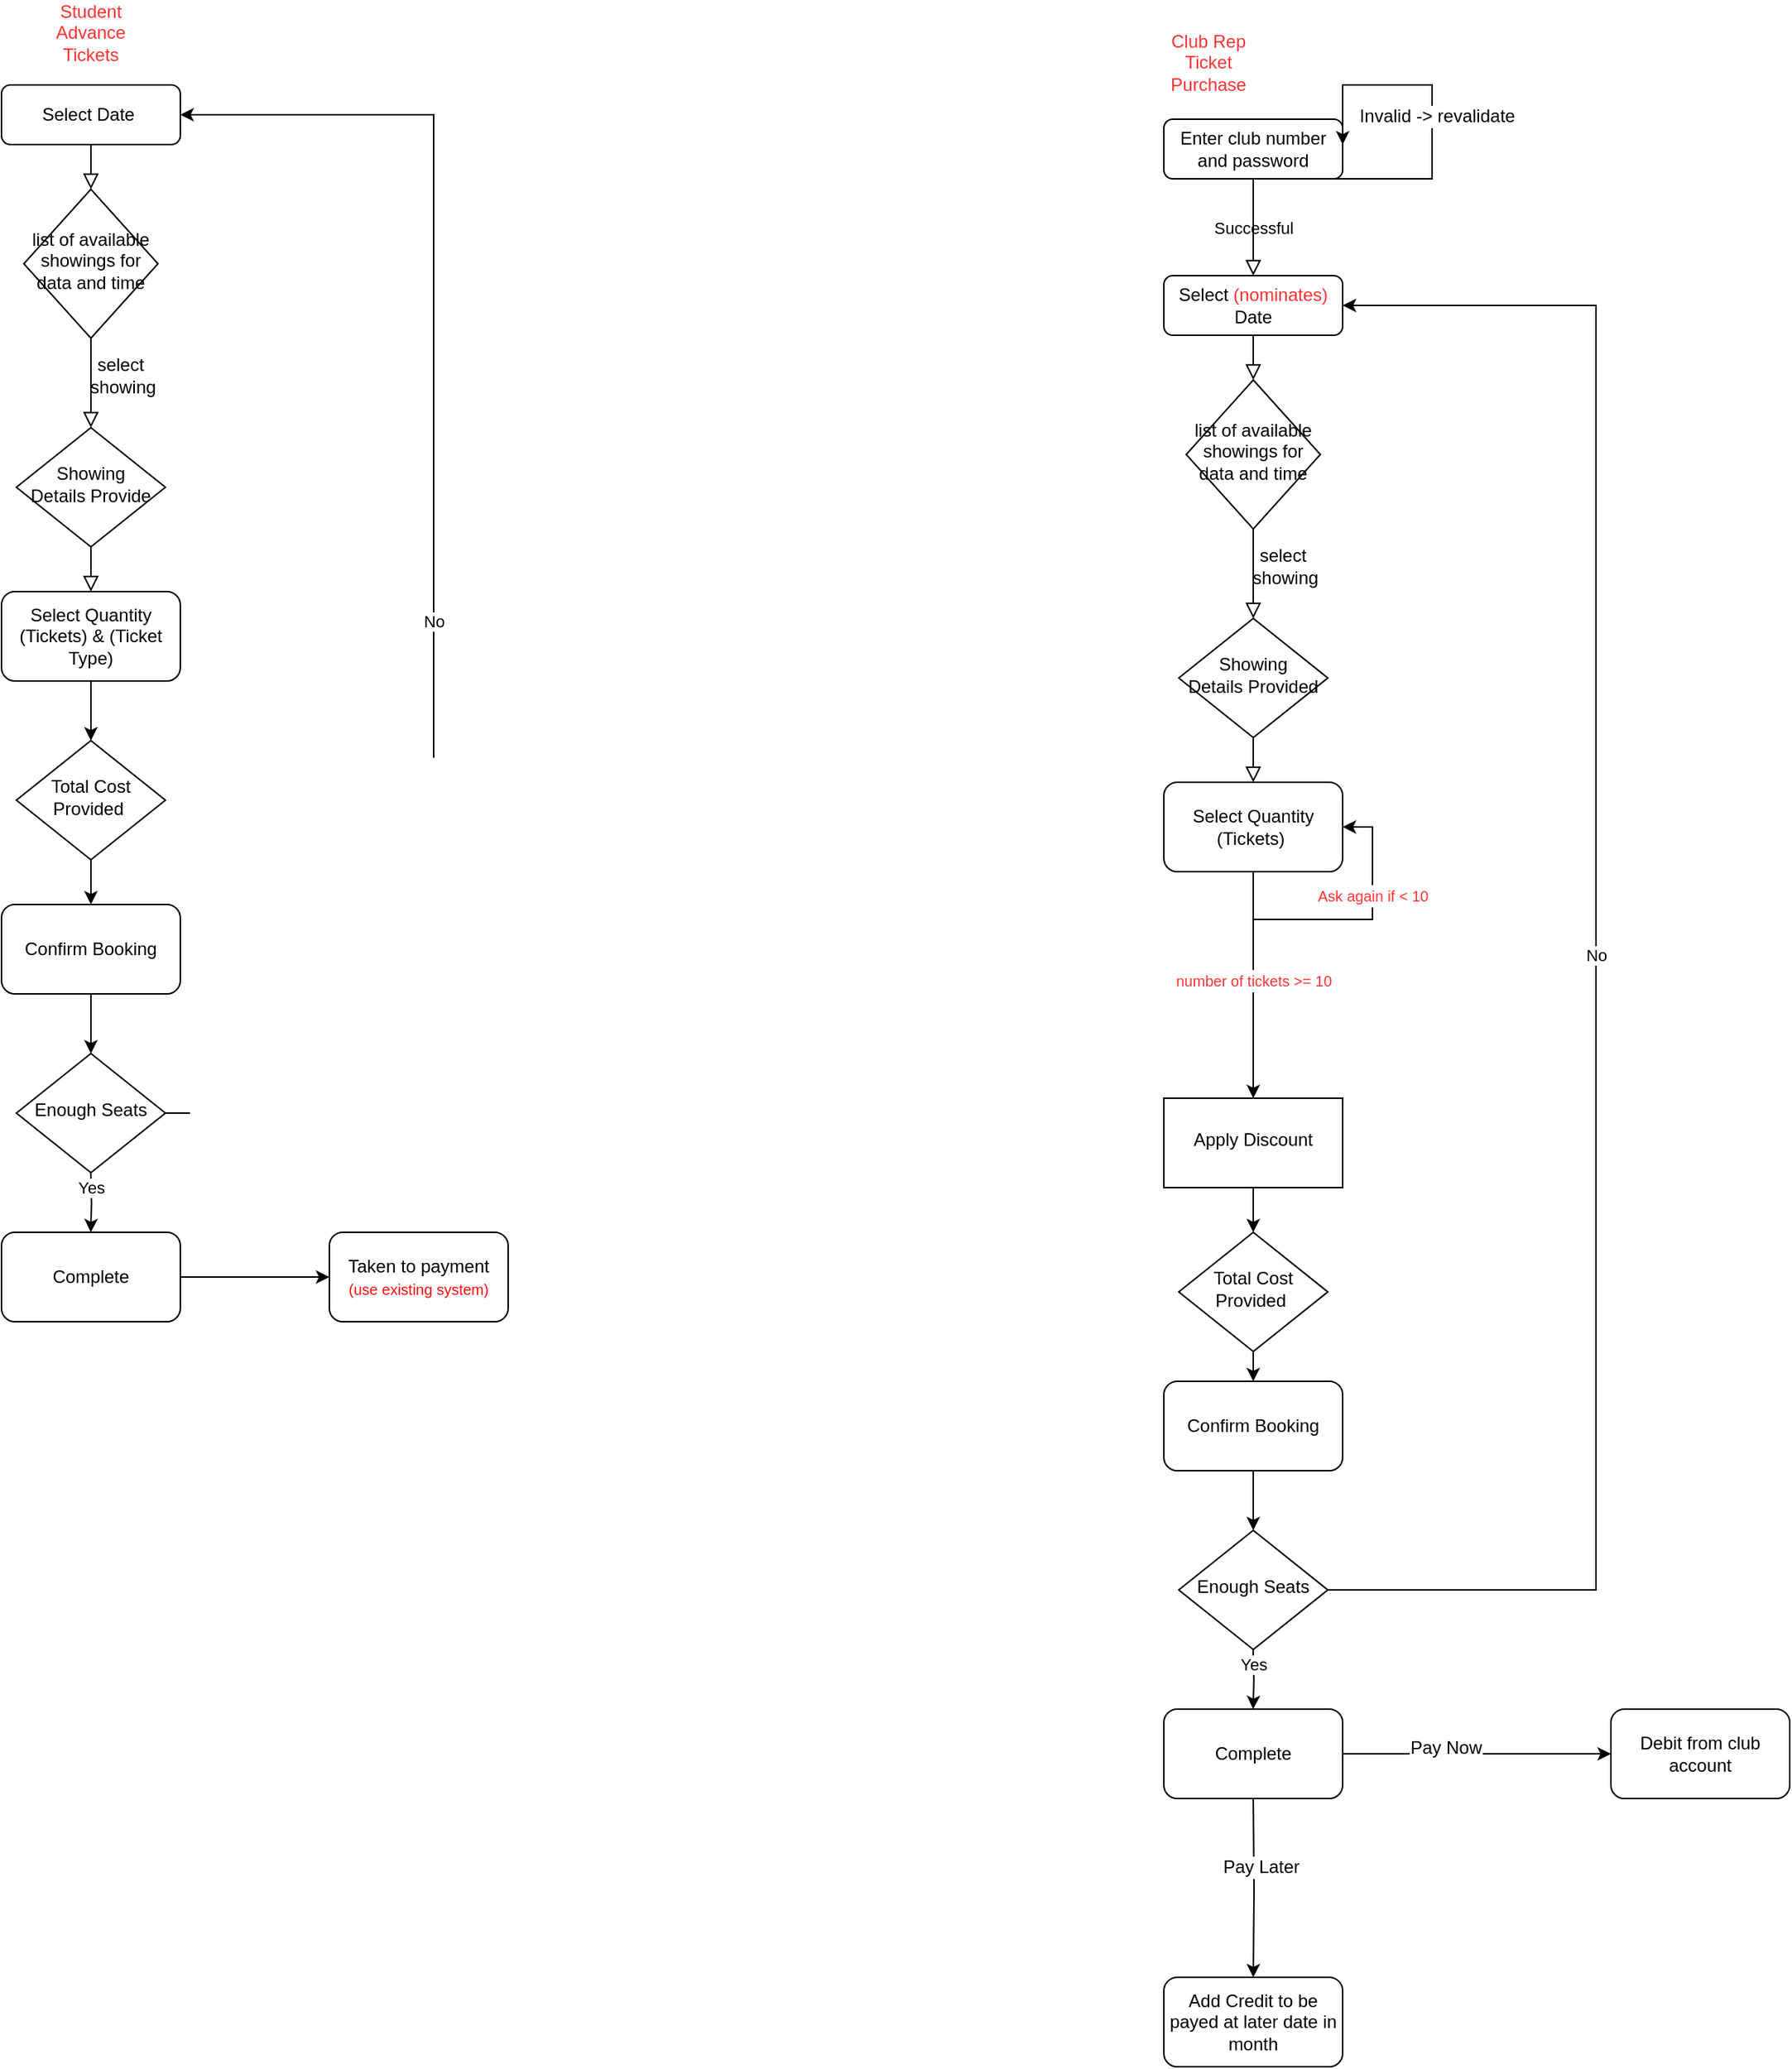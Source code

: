 <mxfile version="16.6.4" type="github">
  <diagram id="C5RBs43oDa-KdzZeNtuy" name="Page-1">
    <mxGraphModel dx="275" dy="203" grid="1" gridSize="10" guides="1" tooltips="1" connect="1" arrows="1" fold="1" page="1" pageScale="1" pageWidth="1654" pageHeight="1169" math="0" shadow="0">
      <root>
        <mxCell id="WIyWlLk6GJQsqaUBKTNV-0" />
        <mxCell id="WIyWlLk6GJQsqaUBKTNV-1" parent="WIyWlLk6GJQsqaUBKTNV-0" />
        <mxCell id="WIyWlLk6GJQsqaUBKTNV-2" value="" style="rounded=0;html=1;jettySize=auto;orthogonalLoop=1;fontSize=11;endArrow=block;endFill=0;endSize=8;strokeWidth=1;shadow=0;labelBackgroundColor=none;edgeStyle=orthogonalEdgeStyle;" parent="WIyWlLk6GJQsqaUBKTNV-1" source="WIyWlLk6GJQsqaUBKTNV-3" target="WIyWlLk6GJQsqaUBKTNV-6" edge="1">
          <mxGeometry relative="1" as="geometry" />
        </mxCell>
        <mxCell id="WIyWlLk6GJQsqaUBKTNV-3" value="Select Date&amp;nbsp;" style="rounded=1;whiteSpace=wrap;html=1;fontSize=12;glass=0;strokeWidth=1;shadow=0;" parent="WIyWlLk6GJQsqaUBKTNV-1" vertex="1">
          <mxGeometry x="220" y="160" width="120" height="40" as="geometry" />
        </mxCell>
        <mxCell id="WIyWlLk6GJQsqaUBKTNV-6" value="list of available showings for data and time" style="rhombus;whiteSpace=wrap;html=1;shadow=0;fontFamily=Helvetica;fontSize=12;align=center;strokeWidth=1;spacing=6;spacingTop=-4;" parent="WIyWlLk6GJQsqaUBKTNV-1" vertex="1">
          <mxGeometry x="235" y="230" width="90" height="100" as="geometry" />
        </mxCell>
        <mxCell id="WIyWlLk6GJQsqaUBKTNV-8" value="" style="rounded=0;html=1;jettySize=auto;orthogonalLoop=1;fontSize=11;endArrow=block;endFill=0;endSize=8;strokeWidth=1;shadow=0;labelBackgroundColor=none;edgeStyle=orthogonalEdgeStyle;" parent="WIyWlLk6GJQsqaUBKTNV-1" source="WIyWlLk6GJQsqaUBKTNV-10" target="WIyWlLk6GJQsqaUBKTNV-11" edge="1">
          <mxGeometry x="0.333" y="20" relative="1" as="geometry">
            <mxPoint as="offset" />
          </mxGeometry>
        </mxCell>
        <mxCell id="WIyWlLk6GJQsqaUBKTNV-10" value="Showing Details&amp;nbsp;Provide" style="rhombus;whiteSpace=wrap;html=1;shadow=0;fontFamily=Helvetica;fontSize=12;align=center;strokeWidth=1;spacing=6;spacingTop=-4;" parent="WIyWlLk6GJQsqaUBKTNV-1" vertex="1">
          <mxGeometry x="230" y="390" width="100" height="80" as="geometry" />
        </mxCell>
        <mxCell id="rZJ9U5A9wIgJqq0RdlXc-8" style="edgeStyle=orthogonalEdgeStyle;rounded=0;orthogonalLoop=1;jettySize=auto;html=1;entryX=0.5;entryY=0;entryDx=0;entryDy=0;" edge="1" parent="WIyWlLk6GJQsqaUBKTNV-1" source="WIyWlLk6GJQsqaUBKTNV-11" target="rZJ9U5A9wIgJqq0RdlXc-7">
          <mxGeometry relative="1" as="geometry" />
        </mxCell>
        <mxCell id="WIyWlLk6GJQsqaUBKTNV-11" value="Select Quantity (Tickets) &amp;amp; (Ticket Type)" style="rounded=1;whiteSpace=wrap;html=1;fontSize=12;glass=0;strokeWidth=1;shadow=0;" parent="WIyWlLk6GJQsqaUBKTNV-1" vertex="1">
          <mxGeometry x="220" y="500" width="120" height="60" as="geometry" />
        </mxCell>
        <mxCell id="rZJ9U5A9wIgJqq0RdlXc-0" value="&lt;font color=&quot;#ff3333&quot;&gt;Student Advance Tickets&lt;/font&gt;" style="text;html=1;strokeColor=none;fillColor=none;align=center;verticalAlign=middle;whiteSpace=wrap;rounded=0;" vertex="1" parent="WIyWlLk6GJQsqaUBKTNV-1">
          <mxGeometry x="250" y="110" width="60" height="30" as="geometry" />
        </mxCell>
        <mxCell id="rZJ9U5A9wIgJqq0RdlXc-6" value="" style="group" vertex="1" connectable="0" parent="WIyWlLk6GJQsqaUBKTNV-1">
          <mxGeometry x="290" y="360" width="60" height="30" as="geometry" />
        </mxCell>
        <mxCell id="WIyWlLk6GJQsqaUBKTNV-4" value="" style="rounded=0;html=1;jettySize=auto;orthogonalLoop=1;fontSize=11;endArrow=block;endFill=0;endSize=8;strokeWidth=1;shadow=0;labelBackgroundColor=none;edgeStyle=orthogonalEdgeStyle;exitX=0.5;exitY=1;exitDx=0;exitDy=0;" parent="rZJ9U5A9wIgJqq0RdlXc-6" source="WIyWlLk6GJQsqaUBKTNV-6" target="WIyWlLk6GJQsqaUBKTNV-10" edge="1">
          <mxGeometry x="-0.067" y="20" relative="1" as="geometry">
            <mxPoint as="offset" />
            <mxPoint y="100" as="sourcePoint" />
          </mxGeometry>
        </mxCell>
        <mxCell id="rZJ9U5A9wIgJqq0RdlXc-11" style="edgeStyle=orthogonalEdgeStyle;rounded=0;orthogonalLoop=1;jettySize=auto;html=1;exitX=0.5;exitY=1;exitDx=0;exitDy=0;entryX=0.5;entryY=0;entryDx=0;entryDy=0;fontColor=#FF3333;" edge="1" parent="WIyWlLk6GJQsqaUBKTNV-1" source="rZJ9U5A9wIgJqq0RdlXc-7" target="rZJ9U5A9wIgJqq0RdlXc-10">
          <mxGeometry relative="1" as="geometry" />
        </mxCell>
        <mxCell id="rZJ9U5A9wIgJqq0RdlXc-7" value="Total Cost Provided&amp;nbsp;" style="rhombus;whiteSpace=wrap;html=1;shadow=0;fontFamily=Helvetica;fontSize=12;align=center;strokeWidth=1;spacing=6;spacingTop=-4;" vertex="1" parent="WIyWlLk6GJQsqaUBKTNV-1">
          <mxGeometry x="230" y="600" width="100" height="80" as="geometry" />
        </mxCell>
        <mxCell id="rZJ9U5A9wIgJqq0RdlXc-4" value="select &amp;nbsp;showing" style="text;html=1;strokeColor=none;fillColor=none;align=center;verticalAlign=middle;whiteSpace=wrap;rounded=0;" vertex="1" parent="WIyWlLk6GJQsqaUBKTNV-1">
          <mxGeometry x="270" y="340" width="60" height="30" as="geometry" />
        </mxCell>
        <mxCell id="rZJ9U5A9wIgJqq0RdlXc-9" style="edgeStyle=orthogonalEdgeStyle;rounded=0;orthogonalLoop=1;jettySize=auto;html=1;entryX=0.5;entryY=0;entryDx=0;entryDy=0;" edge="1" parent="WIyWlLk6GJQsqaUBKTNV-1" source="rZJ9U5A9wIgJqq0RdlXc-10">
          <mxGeometry relative="1" as="geometry">
            <mxPoint x="280" y="810" as="targetPoint" />
          </mxGeometry>
        </mxCell>
        <mxCell id="rZJ9U5A9wIgJqq0RdlXc-10" value="Confirm Booking" style="rounded=1;whiteSpace=wrap;html=1;fontSize=12;glass=0;strokeWidth=1;shadow=0;" vertex="1" parent="WIyWlLk6GJQsqaUBKTNV-1">
          <mxGeometry x="220" y="710" width="120" height="60" as="geometry" />
        </mxCell>
        <mxCell id="rZJ9U5A9wIgJqq0RdlXc-12" value="Enough Seats" style="rhombus;whiteSpace=wrap;html=1;shadow=0;fontFamily=Helvetica;fontSize=12;align=center;strokeWidth=1;spacing=6;spacingTop=-4;" vertex="1" parent="WIyWlLk6GJQsqaUBKTNV-1">
          <mxGeometry x="230" y="810" width="100" height="80" as="geometry" />
        </mxCell>
        <mxCell id="rZJ9U5A9wIgJqq0RdlXc-13" style="edgeStyle=orthogonalEdgeStyle;rounded=0;orthogonalLoop=1;jettySize=auto;html=1;entryX=0.5;entryY=0;entryDx=0;entryDy=0;" edge="1" parent="WIyWlLk6GJQsqaUBKTNV-1">
          <mxGeometry relative="1" as="geometry">
            <mxPoint x="279.9" y="930" as="targetPoint" />
            <mxPoint x="279.9" y="890" as="sourcePoint" />
          </mxGeometry>
        </mxCell>
        <mxCell id="rZJ9U5A9wIgJqq0RdlXc-15" value="&lt;font color=&quot;#000000&quot;&gt;Yes&lt;/font&gt;" style="edgeLabel;html=1;align=center;verticalAlign=middle;resizable=0;points=[];fontColor=#FF3333;" vertex="1" connectable="0" parent="rZJ9U5A9wIgJqq0RdlXc-13">
          <mxGeometry x="0.781" relative="1" as="geometry">
            <mxPoint y="-26" as="offset" />
          </mxGeometry>
        </mxCell>
        <mxCell id="rZJ9U5A9wIgJqq0RdlXc-14" value="No" style="edgeStyle=orthogonalEdgeStyle;rounded=0;orthogonalLoop=1;jettySize=auto;html=1;entryX=1;entryY=0.5;entryDx=0;entryDy=0;" edge="1" parent="WIyWlLk6GJQsqaUBKTNV-1" target="WIyWlLk6GJQsqaUBKTNV-3">
          <mxGeometry relative="1" as="geometry">
            <mxPoint x="380" y="850" as="targetPoint" />
            <mxPoint x="330" y="850" as="sourcePoint" />
            <Array as="points">
              <mxPoint x="510" y="850" />
              <mxPoint x="510" y="180" />
            </Array>
          </mxGeometry>
        </mxCell>
        <mxCell id="rZJ9U5A9wIgJqq0RdlXc-18" style="edgeStyle=orthogonalEdgeStyle;rounded=0;orthogonalLoop=1;jettySize=auto;html=1;entryX=0;entryY=0.5;entryDx=0;entryDy=0;fontColor=#000000;" edge="1" parent="WIyWlLk6GJQsqaUBKTNV-1" source="rZJ9U5A9wIgJqq0RdlXc-16" target="rZJ9U5A9wIgJqq0RdlXc-17">
          <mxGeometry relative="1" as="geometry" />
        </mxCell>
        <mxCell id="rZJ9U5A9wIgJqq0RdlXc-16" value="Complete" style="rounded=1;whiteSpace=wrap;html=1;fontSize=12;glass=0;strokeWidth=1;shadow=0;" vertex="1" parent="WIyWlLk6GJQsqaUBKTNV-1">
          <mxGeometry x="220" y="930" width="120" height="60" as="geometry" />
        </mxCell>
        <mxCell id="rZJ9U5A9wIgJqq0RdlXc-17" value="Taken to payment&lt;br&gt;&lt;font style=&quot;font-size: 10px&quot; color=&quot;#ff0d0d&quot;&gt;(use existing system)&lt;/font&gt;" style="rounded=1;whiteSpace=wrap;html=1;fontSize=12;glass=0;strokeWidth=1;shadow=0;" vertex="1" parent="WIyWlLk6GJQsqaUBKTNV-1">
          <mxGeometry x="440" y="930" width="120" height="60" as="geometry" />
        </mxCell>
        <mxCell id="rZJ9U5A9wIgJqq0RdlXc-19" value="Successful" style="rounded=0;html=1;jettySize=auto;orthogonalLoop=1;fontSize=11;endArrow=block;endFill=0;endSize=8;strokeWidth=1;shadow=0;labelBackgroundColor=none;edgeStyle=orthogonalEdgeStyle;entryX=0.5;entryY=0;entryDx=0;entryDy=0;" edge="1" parent="WIyWlLk6GJQsqaUBKTNV-1" source="rZJ9U5A9wIgJqq0RdlXc-20" target="rZJ9U5A9wIgJqq0RdlXc-44">
          <mxGeometry relative="1" as="geometry">
            <mxPoint x="1060" y="283" as="targetPoint" />
          </mxGeometry>
        </mxCell>
        <mxCell id="rZJ9U5A9wIgJqq0RdlXc-20" value="Enter club number and password" style="rounded=1;whiteSpace=wrap;html=1;fontSize=12;glass=0;strokeWidth=1;shadow=0;" vertex="1" parent="WIyWlLk6GJQsqaUBKTNV-1">
          <mxGeometry x="1000" y="183" width="120" height="40" as="geometry" />
        </mxCell>
        <mxCell id="rZJ9U5A9wIgJqq0RdlXc-26" value="&lt;font color=&quot;#ff3333&quot;&gt;Club Rep Ticket Purchase&lt;/font&gt;" style="text;html=1;strokeColor=none;fillColor=none;align=center;verticalAlign=middle;whiteSpace=wrap;rounded=0;" vertex="1" parent="WIyWlLk6GJQsqaUBKTNV-1">
          <mxGeometry x="1000" y="130" width="60" height="30" as="geometry" />
        </mxCell>
        <mxCell id="rZJ9U5A9wIgJqq0RdlXc-41" style="edgeStyle=orthogonalEdgeStyle;rounded=0;orthogonalLoop=1;jettySize=auto;html=1;fontSize=10;fontColor=#FF0D0D;exitX=0.5;exitY=1;exitDx=0;exitDy=0;" edge="1" parent="WIyWlLk6GJQsqaUBKTNV-1" source="rZJ9U5A9wIgJqq0RdlXc-20">
          <mxGeometry relative="1" as="geometry">
            <mxPoint x="1060" y="220" as="sourcePoint" />
            <mxPoint x="1120" y="200" as="targetPoint" />
            <Array as="points">
              <mxPoint x="1180" y="223" />
              <mxPoint x="1180" y="160" />
              <mxPoint x="1120" y="160" />
            </Array>
          </mxGeometry>
        </mxCell>
        <mxCell id="rZJ9U5A9wIgJqq0RdlXc-42" value="&lt;font color=&quot;#000000&quot; style=&quot;font-size: 12px&quot;&gt;Invalid -&amp;gt; revalidate&lt;/font&gt;" style="edgeLabel;html=1;align=center;verticalAlign=middle;resizable=0;points=[];fontSize=10;fontColor=#FF0D0D;" vertex="1" connectable="0" parent="rZJ9U5A9wIgJqq0RdlXc-41">
          <mxGeometry x="0.144" y="-3" relative="1" as="geometry">
            <mxPoint as="offset" />
          </mxGeometry>
        </mxCell>
        <mxCell id="rZJ9U5A9wIgJqq0RdlXc-43" value="" style="rounded=0;html=1;jettySize=auto;orthogonalLoop=1;fontSize=11;endArrow=block;endFill=0;endSize=8;strokeWidth=1;shadow=0;labelBackgroundColor=none;edgeStyle=orthogonalEdgeStyle;" edge="1" parent="WIyWlLk6GJQsqaUBKTNV-1" source="rZJ9U5A9wIgJqq0RdlXc-44" target="rZJ9U5A9wIgJqq0RdlXc-45">
          <mxGeometry relative="1" as="geometry" />
        </mxCell>
        <mxCell id="rZJ9U5A9wIgJqq0RdlXc-44" value="Select &lt;font color=&quot;#ff3333&quot;&gt;(nominates)&lt;/font&gt;&lt;br&gt;&amp;nbsp;Date&amp;nbsp;" style="rounded=1;whiteSpace=wrap;html=1;fontSize=12;glass=0;strokeWidth=1;shadow=0;" vertex="1" parent="WIyWlLk6GJQsqaUBKTNV-1">
          <mxGeometry x="1000" y="288" width="120" height="40" as="geometry" />
        </mxCell>
        <mxCell id="rZJ9U5A9wIgJqq0RdlXc-45" value="list of available showings for data and time" style="rhombus;whiteSpace=wrap;html=1;shadow=0;fontFamily=Helvetica;fontSize=12;align=center;strokeWidth=1;spacing=6;spacingTop=-4;" vertex="1" parent="WIyWlLk6GJQsqaUBKTNV-1">
          <mxGeometry x="1015" y="358" width="90" height="100" as="geometry" />
        </mxCell>
        <mxCell id="rZJ9U5A9wIgJqq0RdlXc-46" value="" style="rounded=0;html=1;jettySize=auto;orthogonalLoop=1;fontSize=11;endArrow=block;endFill=0;endSize=8;strokeWidth=1;shadow=0;labelBackgroundColor=none;edgeStyle=orthogonalEdgeStyle;" edge="1" parent="WIyWlLk6GJQsqaUBKTNV-1" source="rZJ9U5A9wIgJqq0RdlXc-47" target="rZJ9U5A9wIgJqq0RdlXc-49">
          <mxGeometry x="0.333" y="20" relative="1" as="geometry">
            <mxPoint as="offset" />
          </mxGeometry>
        </mxCell>
        <mxCell id="rZJ9U5A9wIgJqq0RdlXc-47" value="Showing Details&amp;nbsp;Provided" style="rhombus;whiteSpace=wrap;html=1;shadow=0;fontFamily=Helvetica;fontSize=12;align=center;strokeWidth=1;spacing=6;spacingTop=-4;" vertex="1" parent="WIyWlLk6GJQsqaUBKTNV-1">
          <mxGeometry x="1010" y="518" width="100" height="80" as="geometry" />
        </mxCell>
        <mxCell id="rZJ9U5A9wIgJqq0RdlXc-48" style="edgeStyle=orthogonalEdgeStyle;rounded=0;orthogonalLoop=1;jettySize=auto;html=1;startArrow=none;" edge="1" parent="WIyWlLk6GJQsqaUBKTNV-1" source="rZJ9U5A9wIgJqq0RdlXc-68">
          <mxGeometry relative="1" as="geometry">
            <mxPoint x="1060" y="840" as="targetPoint" />
            <Array as="points">
              <mxPoint x="1060" y="830" />
              <mxPoint x="1060" y="830" />
            </Array>
          </mxGeometry>
        </mxCell>
        <mxCell id="rZJ9U5A9wIgJqq0RdlXc-49" value="Select Quantity (Tickets)&amp;nbsp;" style="rounded=1;whiteSpace=wrap;html=1;fontSize=12;glass=0;strokeWidth=1;shadow=0;" vertex="1" parent="WIyWlLk6GJQsqaUBKTNV-1">
          <mxGeometry x="1000" y="628" width="120" height="60" as="geometry" />
        </mxCell>
        <mxCell id="rZJ9U5A9wIgJqq0RdlXc-50" value="" style="group" vertex="1" connectable="0" parent="WIyWlLk6GJQsqaUBKTNV-1">
          <mxGeometry x="1070" y="488" width="60" height="30" as="geometry" />
        </mxCell>
        <mxCell id="rZJ9U5A9wIgJqq0RdlXc-51" value="" style="rounded=0;html=1;jettySize=auto;orthogonalLoop=1;fontSize=11;endArrow=block;endFill=0;endSize=8;strokeWidth=1;shadow=0;labelBackgroundColor=none;edgeStyle=orthogonalEdgeStyle;exitX=0.5;exitY=1;exitDx=0;exitDy=0;" edge="1" parent="rZJ9U5A9wIgJqq0RdlXc-50" source="rZJ9U5A9wIgJqq0RdlXc-45" target="rZJ9U5A9wIgJqq0RdlXc-47">
          <mxGeometry x="-0.067" y="20" relative="1" as="geometry">
            <mxPoint as="offset" />
            <mxPoint y="100" as="sourcePoint" />
          </mxGeometry>
        </mxCell>
        <mxCell id="rZJ9U5A9wIgJqq0RdlXc-52" style="edgeStyle=orthogonalEdgeStyle;rounded=0;orthogonalLoop=1;jettySize=auto;html=1;exitX=0.5;exitY=1;exitDx=0;exitDy=0;entryX=0.5;entryY=0;entryDx=0;entryDy=0;fontColor=#FF3333;" edge="1" parent="WIyWlLk6GJQsqaUBKTNV-1" source="rZJ9U5A9wIgJqq0RdlXc-53" target="rZJ9U5A9wIgJqq0RdlXc-56">
          <mxGeometry relative="1" as="geometry" />
        </mxCell>
        <mxCell id="rZJ9U5A9wIgJqq0RdlXc-53" value="Total Cost Provided&amp;nbsp;" style="rhombus;whiteSpace=wrap;html=1;shadow=0;fontFamily=Helvetica;fontSize=12;align=center;strokeWidth=1;spacing=6;spacingTop=-4;" vertex="1" parent="WIyWlLk6GJQsqaUBKTNV-1">
          <mxGeometry x="1010" y="930" width="100" height="80" as="geometry" />
        </mxCell>
        <mxCell id="rZJ9U5A9wIgJqq0RdlXc-54" value="select &amp;nbsp;showing" style="text;html=1;strokeColor=none;fillColor=none;align=center;verticalAlign=middle;whiteSpace=wrap;rounded=0;" vertex="1" parent="WIyWlLk6GJQsqaUBKTNV-1">
          <mxGeometry x="1050" y="468" width="60" height="30" as="geometry" />
        </mxCell>
        <mxCell id="rZJ9U5A9wIgJqq0RdlXc-55" style="edgeStyle=orthogonalEdgeStyle;rounded=0;orthogonalLoop=1;jettySize=auto;html=1;entryX=0.5;entryY=0;entryDx=0;entryDy=0;" edge="1" parent="WIyWlLk6GJQsqaUBKTNV-1" source="rZJ9U5A9wIgJqq0RdlXc-56">
          <mxGeometry relative="1" as="geometry">
            <mxPoint x="1060" y="1130" as="targetPoint" />
          </mxGeometry>
        </mxCell>
        <mxCell id="rZJ9U5A9wIgJqq0RdlXc-56" value="Confirm Booking" style="rounded=1;whiteSpace=wrap;html=1;fontSize=12;glass=0;strokeWidth=1;shadow=0;" vertex="1" parent="WIyWlLk6GJQsqaUBKTNV-1">
          <mxGeometry x="1000" y="1030" width="120" height="60" as="geometry" />
        </mxCell>
        <mxCell id="rZJ9U5A9wIgJqq0RdlXc-57" value="Enough Seats" style="rhombus;whiteSpace=wrap;html=1;shadow=0;fontFamily=Helvetica;fontSize=12;align=center;strokeWidth=1;spacing=6;spacingTop=-4;" vertex="1" parent="WIyWlLk6GJQsqaUBKTNV-1">
          <mxGeometry x="1010" y="1130" width="100" height="80" as="geometry" />
        </mxCell>
        <mxCell id="rZJ9U5A9wIgJqq0RdlXc-58" style="edgeStyle=orthogonalEdgeStyle;rounded=0;orthogonalLoop=1;jettySize=auto;html=1;entryX=0.5;entryY=0;entryDx=0;entryDy=0;" edge="1" parent="WIyWlLk6GJQsqaUBKTNV-1">
          <mxGeometry relative="1" as="geometry">
            <mxPoint x="1059.9" y="1250" as="targetPoint" />
            <mxPoint x="1059.9" y="1210" as="sourcePoint" />
          </mxGeometry>
        </mxCell>
        <mxCell id="rZJ9U5A9wIgJqq0RdlXc-59" value="&lt;font color=&quot;#000000&quot;&gt;Yes&lt;/font&gt;" style="edgeLabel;html=1;align=center;verticalAlign=middle;resizable=0;points=[];fontColor=#FF3333;" vertex="1" connectable="0" parent="rZJ9U5A9wIgJqq0RdlXc-58">
          <mxGeometry x="0.781" relative="1" as="geometry">
            <mxPoint y="-26" as="offset" />
          </mxGeometry>
        </mxCell>
        <mxCell id="rZJ9U5A9wIgJqq0RdlXc-60" value="No" style="edgeStyle=orthogonalEdgeStyle;rounded=0;orthogonalLoop=1;jettySize=auto;html=1;entryX=1;entryY=0.5;entryDx=0;entryDy=0;exitX=1;exitY=0.5;exitDx=0;exitDy=0;" edge="1" parent="WIyWlLk6GJQsqaUBKTNV-1" target="rZJ9U5A9wIgJqq0RdlXc-44" source="rZJ9U5A9wIgJqq0RdlXc-57">
          <mxGeometry relative="1" as="geometry">
            <mxPoint x="1160" y="978" as="targetPoint" />
            <mxPoint x="1110" y="978" as="sourcePoint" />
            <Array as="points">
              <mxPoint x="1290" y="1170" />
              <mxPoint x="1290" y="308" />
            </Array>
          </mxGeometry>
        </mxCell>
        <mxCell id="rZJ9U5A9wIgJqq0RdlXc-61" style="edgeStyle=orthogonalEdgeStyle;rounded=0;orthogonalLoop=1;jettySize=auto;html=1;entryX=0;entryY=0.5;entryDx=0;entryDy=0;fontColor=#000000;" edge="1" parent="WIyWlLk6GJQsqaUBKTNV-1" source="rZJ9U5A9wIgJqq0RdlXc-62" target="rZJ9U5A9wIgJqq0RdlXc-63">
          <mxGeometry relative="1" as="geometry" />
        </mxCell>
        <mxCell id="rZJ9U5A9wIgJqq0RdlXc-73" value="&lt;font color=&quot;#000000&quot; style=&quot;font-size: 12px&quot;&gt;Pay Now&lt;/font&gt;" style="edgeLabel;html=1;align=center;verticalAlign=middle;resizable=0;points=[];fontSize=10;fontColor=#FF3333;" vertex="1" connectable="0" parent="rZJ9U5A9wIgJqq0RdlXc-61">
          <mxGeometry x="-0.234" y="4" relative="1" as="geometry">
            <mxPoint as="offset" />
          </mxGeometry>
        </mxCell>
        <mxCell id="rZJ9U5A9wIgJqq0RdlXc-62" value="Complete" style="rounded=1;whiteSpace=wrap;html=1;fontSize=12;glass=0;strokeWidth=1;shadow=0;" vertex="1" parent="WIyWlLk6GJQsqaUBKTNV-1">
          <mxGeometry x="1000" y="1250" width="120" height="60" as="geometry" />
        </mxCell>
        <mxCell id="rZJ9U5A9wIgJqq0RdlXc-63" value="Debit from club account" style="rounded=1;whiteSpace=wrap;html=1;fontSize=12;glass=0;strokeWidth=1;shadow=0;" vertex="1" parent="WIyWlLk6GJQsqaUBKTNV-1">
          <mxGeometry x="1300" y="1250" width="120" height="60" as="geometry" />
        </mxCell>
        <mxCell id="rZJ9U5A9wIgJqq0RdlXc-66" style="edgeStyle=orthogonalEdgeStyle;rounded=0;orthogonalLoop=1;jettySize=auto;html=1;entryX=1;entryY=0.5;entryDx=0;entryDy=0;fontSize=12;fontColor=#FF3333;" edge="1" parent="WIyWlLk6GJQsqaUBKTNV-1" source="rZJ9U5A9wIgJqq0RdlXc-49" target="rZJ9U5A9wIgJqq0RdlXc-49">
          <mxGeometry relative="1" as="geometry">
            <Array as="points">
              <mxPoint x="1060" y="720" />
              <mxPoint x="1140" y="720" />
              <mxPoint x="1140" y="658" />
            </Array>
          </mxGeometry>
        </mxCell>
        <mxCell id="rZJ9U5A9wIgJqq0RdlXc-67" value="&lt;font style=&quot;font-size: 10px&quot;&gt;Ask again if &amp;lt; 10&lt;/font&gt;" style="edgeLabel;html=1;align=center;verticalAlign=middle;resizable=0;points=[];fontSize=12;fontColor=#FF3333;" vertex="1" connectable="0" parent="rZJ9U5A9wIgJqq0RdlXc-66">
          <mxGeometry x="0.323" relative="1" as="geometry">
            <mxPoint as="offset" />
          </mxGeometry>
        </mxCell>
        <mxCell id="rZJ9U5A9wIgJqq0RdlXc-72" style="edgeStyle=orthogonalEdgeStyle;rounded=0;orthogonalLoop=1;jettySize=auto;html=1;entryX=0.5;entryY=0;entryDx=0;entryDy=0;fontSize=10;fontColor=#FF3333;" edge="1" parent="WIyWlLk6GJQsqaUBKTNV-1" source="rZJ9U5A9wIgJqq0RdlXc-68" target="rZJ9U5A9wIgJqq0RdlXc-53">
          <mxGeometry relative="1" as="geometry" />
        </mxCell>
        <mxCell id="rZJ9U5A9wIgJqq0RdlXc-68" value="Apply Discount" style="whiteSpace=wrap;html=1;shadow=0;strokeWidth=1;spacing=6;spacingTop=-4;" vertex="1" parent="WIyWlLk6GJQsqaUBKTNV-1">
          <mxGeometry x="1000" y="840" width="120" height="60" as="geometry" />
        </mxCell>
        <mxCell id="rZJ9U5A9wIgJqq0RdlXc-70" value="" style="edgeStyle=orthogonalEdgeStyle;rounded=0;orthogonalLoop=1;jettySize=auto;html=1;entryX=0.5;entryY=0;entryDx=0;entryDy=0;endArrow=none;" edge="1" parent="WIyWlLk6GJQsqaUBKTNV-1" source="rZJ9U5A9wIgJqq0RdlXc-49" target="rZJ9U5A9wIgJqq0RdlXc-68">
          <mxGeometry relative="1" as="geometry">
            <mxPoint x="1060.0" y="688" as="sourcePoint" />
            <mxPoint x="1060.0" y="820" as="targetPoint" />
          </mxGeometry>
        </mxCell>
        <mxCell id="rZJ9U5A9wIgJqq0RdlXc-71" value="&lt;font style=&quot;font-size: 10px&quot;&gt;number of tickets &amp;gt;= 10&lt;/font&gt;" style="edgeLabel;html=1;align=center;verticalAlign=middle;resizable=0;points=[];fontSize=12;fontColor=#FF3333;" vertex="1" connectable="0" parent="rZJ9U5A9wIgJqq0RdlXc-70">
          <mxGeometry x="-0.324" relative="1" as="geometry">
            <mxPoint y="21" as="offset" />
          </mxGeometry>
        </mxCell>
        <mxCell id="rZJ9U5A9wIgJqq0RdlXc-74" style="edgeStyle=orthogonalEdgeStyle;rounded=0;orthogonalLoop=1;jettySize=auto;html=1;entryX=0.5;entryY=0;entryDx=0;entryDy=0;fontColor=#000000;" edge="1" parent="WIyWlLk6GJQsqaUBKTNV-1" target="rZJ9U5A9wIgJqq0RdlXc-76">
          <mxGeometry relative="1" as="geometry">
            <mxPoint x="1060" y="1310" as="sourcePoint" />
          </mxGeometry>
        </mxCell>
        <mxCell id="rZJ9U5A9wIgJqq0RdlXc-75" value="&lt;font color=&quot;#000000&quot; style=&quot;font-size: 12px&quot;&gt;Pay Later&lt;/font&gt;" style="edgeLabel;html=1;align=center;verticalAlign=middle;resizable=0;points=[];fontSize=10;fontColor=#FF3333;" vertex="1" connectable="0" parent="rZJ9U5A9wIgJqq0RdlXc-74">
          <mxGeometry x="-0.234" y="4" relative="1" as="geometry">
            <mxPoint as="offset" />
          </mxGeometry>
        </mxCell>
        <mxCell id="rZJ9U5A9wIgJqq0RdlXc-76" value="Add Credit to be payed at later date in month" style="rounded=1;whiteSpace=wrap;html=1;fontSize=12;glass=0;strokeWidth=1;shadow=0;" vertex="1" parent="WIyWlLk6GJQsqaUBKTNV-1">
          <mxGeometry x="1000" y="1430" width="120" height="60" as="geometry" />
        </mxCell>
      </root>
    </mxGraphModel>
  </diagram>
</mxfile>
